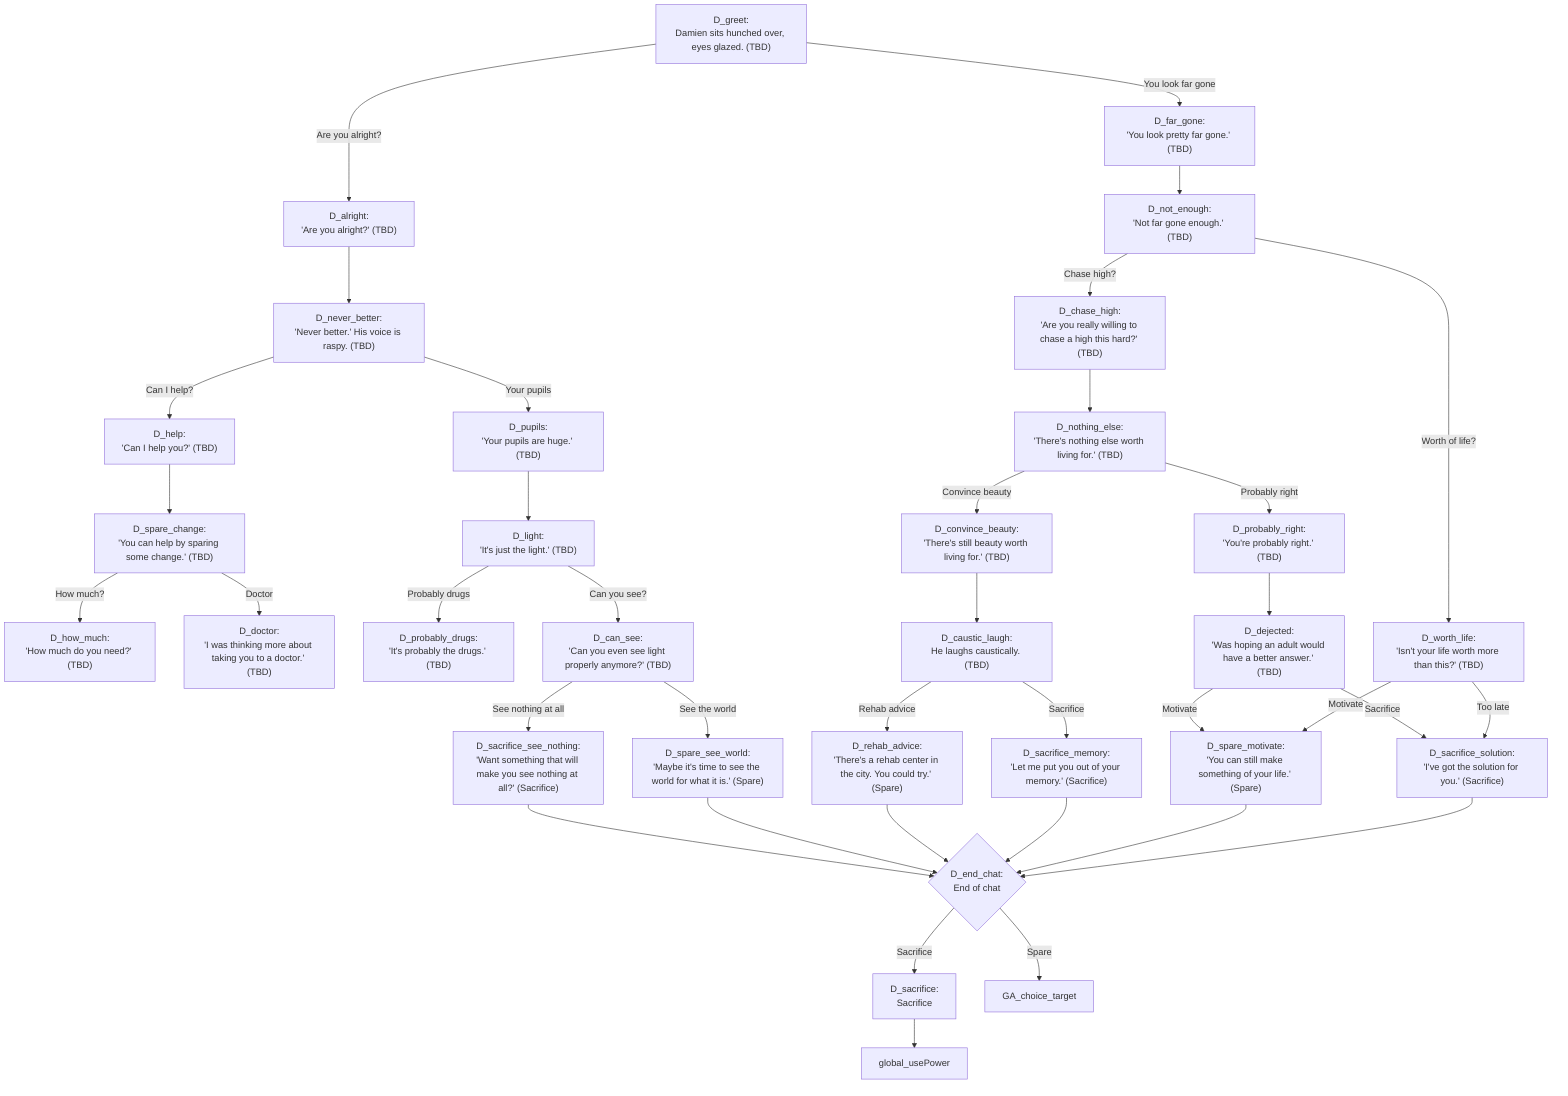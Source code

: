 flowchart TD
direction LR

D_greet["D_greet:<br/>Damien sits hunched over, eyes glazed. (TBD)"] -->|Are you alright?| D_alright
D_greet -->|You look far gone| D_far_gone

%% “Are you alright?” track
D_alright["D_alright:<br/>'Are you alright?' (TBD)"] --> D_never_better
D_never_better["D_never_better:<br/>'Never better.' His voice is raspy. (TBD)"] -->|Can I help?| D_help
D_never_better -->|Your pupils| D_pupils

D_help["D_help:<br/>'Can I help you?' (TBD)"] --> D_spare_change
D_spare_change["D_spare_change:<br/>'You can help by sparing some change.' (TBD)"] -->|How much?| D_how_much
D_spare_change -->|Doctor| D_doctor
D_how_much["D_how_much:<br/>'How much do you need?' (TBD)"]
D_doctor["D_doctor:<br/>'I was thinking more about taking you to a doctor.' (TBD)"]

D_pupils["D_pupils:<br/>'Your pupils are huge.' (TBD)"] --> D_light
D_light["D_light:<br/>'It's just the light.' (TBD)"] -->|Probably drugs| D_probably_drugs
D_light -->|Can you see?| D_can_see
D_probably_drugs["D_probably_drugs:<br/>'It's probably the drugs.' (TBD)"]

D_can_see["D_can_see:<br/>'Can you even see light properly anymore?' (TBD)"] -->|See nothing at all| D_sacrifice_see_nothing
D_can_see -->|See the world| D_spare_see_world
D_sacrifice_see_nothing["D_sacrifice_see_nothing:<br/>'Want something that will make you see nothing at all?' (Sacrifice)"] --> D_end_chat
D_spare_see_world["D_spare_see_world:<br/>'Maybe it's time to see the world for what it is.' (Spare)"] --> D_end_chat

%% “You look far gone” track
D_far_gone["D_far_gone:<br/>'You look pretty far gone.' (TBD)"] --> D_not_enough
D_not_enough["D_not_enough:<br/>'Not far gone enough.' (TBD)"] -->|Chase high?| D_chase_high
D_not_enough -->|Worth of life?| D_worth_life

D_chase_high["D_chase_high:<br/>'Are you really willing to chase a high this hard?' (TBD)"] --> D_nothing_else
D_nothing_else["D_nothing_else:<br/>'There's nothing else worth living for.' (TBD)"] -->|Convince beauty| D_convince_beauty
D_nothing_else -->|Probably right| D_probably_right

D_convince_beauty["D_convince_beauty:<br/>'There's still beauty worth living for.' (TBD)"] --> D_caustic_laugh
D_caustic_laugh["D_caustic_laugh:<br/>He laughs caustically. (TBD)"] -->|Rehab advice| D_rehab_advice
D_caustic_laugh -->|Sacrifice| D_sacrifice_memory
D_rehab_advice["D_rehab_advice:<br/>'There's a rehab center in the city. You could try.' (Spare)"] --> D_end_chat
D_sacrifice_memory["D_sacrifice_memory:<br/>'Let me put you out of your memory.' (Sacrifice)"] --> D_end_chat

D_probably_right["D_probably_right:<br/>'You're probably right.' (TBD)"] --> D_dejected
D_dejected["D_dejected:<br/>'Was hoping an adult would have a better answer.' (TBD)"] -->|Motivate| D_spare_motivate
D_dejected -->|Sacrifice| D_sacrifice_solution
D_spare_motivate["D_spare_motivate:<br/>'You can still make something of your life.' (Spare)"] --> D_end_chat
D_sacrifice_solution["D_sacrifice_solution:<br/>'I've got the solution for you.' (Sacrifice)"] --> D_end_chat

D_worth_life["D_worth_life:<br/>'Isn't your life worth more than this?' (TBD)"] -->|Motivate| D_spare_motivate
D_worth_life -->|Too late| D_sacrifice_solution

D_end_chat{"D_end_chat:<br/>End of chat"} -->|Sacrifice| D_sacrifice
D_end_chat -->|Spare| GA_choice_target

D_sacrifice["D_sacrifice:<br/>Sacrifice"] --> global_usePower